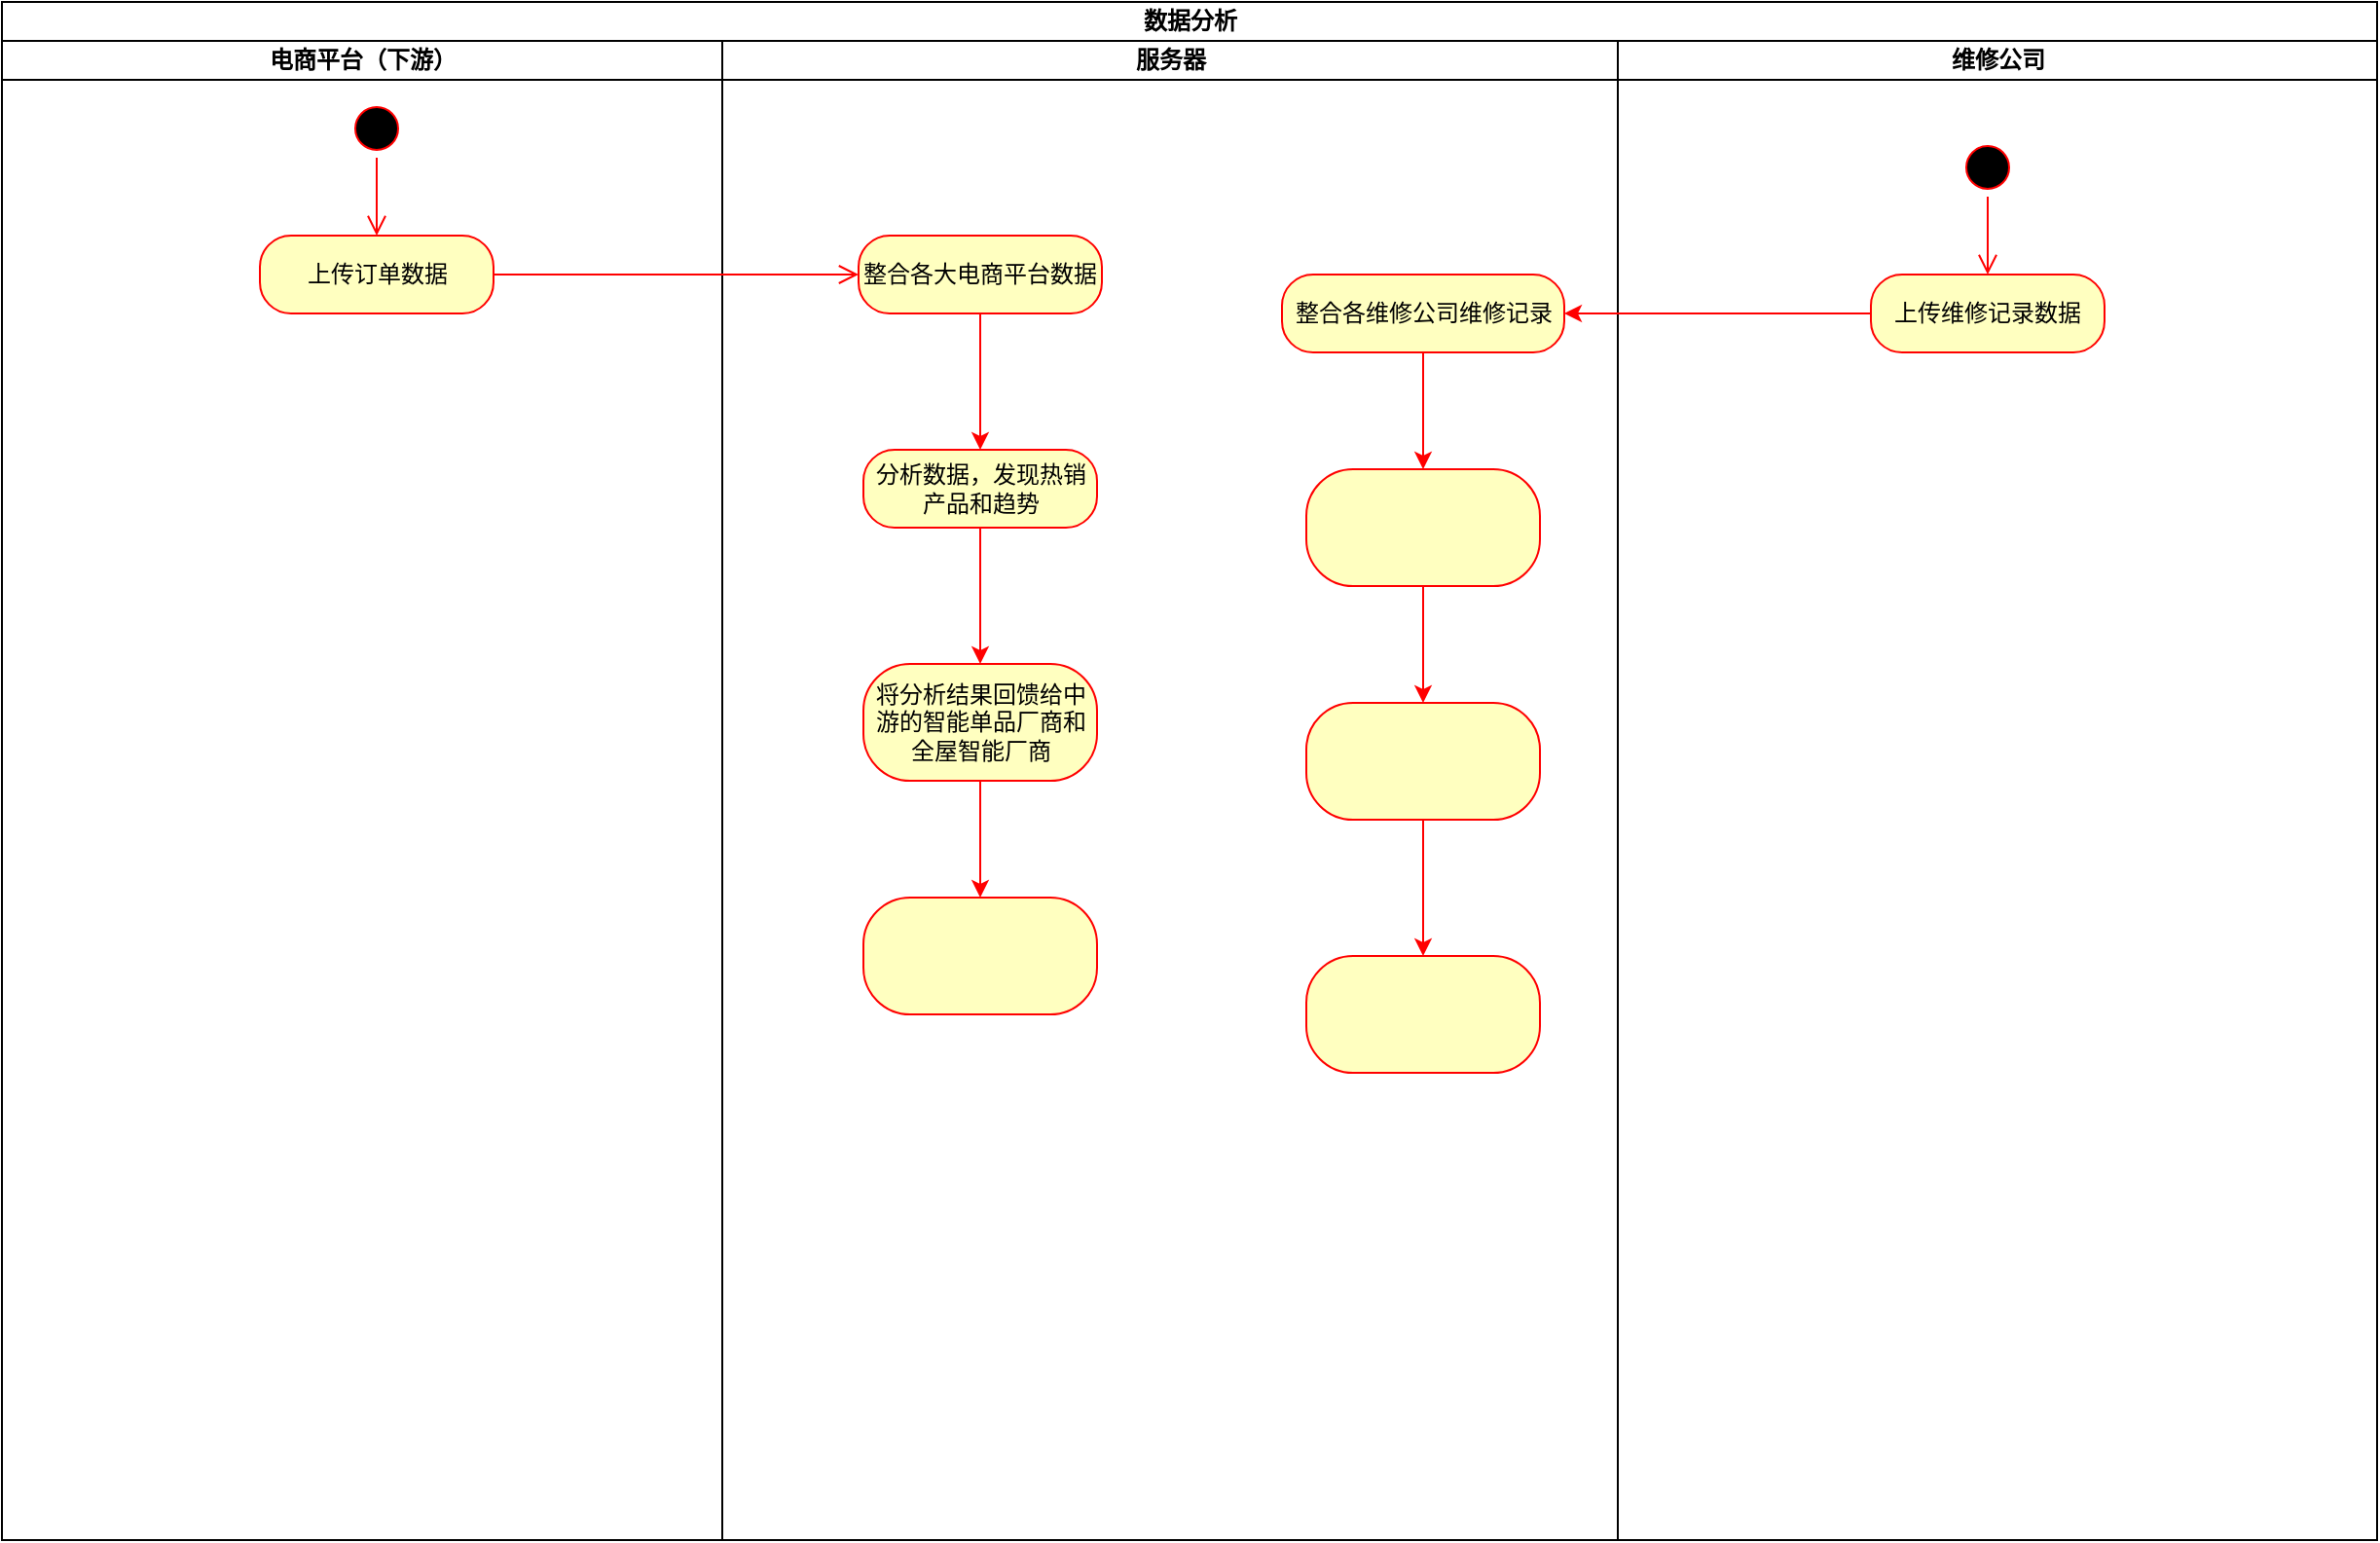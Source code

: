 <mxfile version="26.0.2">
  <diagram name="第 1 页" id="ImWzjJlC9RAwQVps99Y1">
    <mxGraphModel dx="993" dy="525" grid="1" gridSize="10" guides="1" tooltips="1" connect="1" arrows="1" fold="1" page="1" pageScale="1" pageWidth="2339" pageHeight="3300" math="0" shadow="0">
      <root>
        <mxCell id="0" />
        <mxCell id="1" parent="0" />
        <mxCell id="pnAcOrzet5XJKguN2Ss9-24" value="数据分析" style="swimlane;childLayout=stackLayout;resizeParent=1;resizeParentMax=0;startSize=20;html=1;" vertex="1" parent="1">
          <mxGeometry x="420.0" y="500" width="1220" height="790" as="geometry" />
        </mxCell>
        <mxCell id="pnAcOrzet5XJKguN2Ss9-25" value="电商平台（下游）" style="swimlane;startSize=20;html=1;" vertex="1" parent="pnAcOrzet5XJKguN2Ss9-24">
          <mxGeometry y="20" width="370" height="770" as="geometry" />
        </mxCell>
        <mxCell id="pnAcOrzet5XJKguN2Ss9-28" value="" style="ellipse;html=1;shape=startState;fillColor=#000000;strokeColor=#ff0000;" vertex="1" parent="pnAcOrzet5XJKguN2Ss9-25">
          <mxGeometry x="177.5" y="30" width="30" height="30" as="geometry" />
        </mxCell>
        <mxCell id="pnAcOrzet5XJKguN2Ss9-29" value="" style="edgeStyle=orthogonalEdgeStyle;html=1;verticalAlign=bottom;endArrow=open;endSize=8;strokeColor=#ff0000;rounded=0;entryX=0.5;entryY=0;entryDx=0;entryDy=0;" edge="1" parent="pnAcOrzet5XJKguN2Ss9-25" source="pnAcOrzet5XJKguN2Ss9-28" target="pnAcOrzet5XJKguN2Ss9-30">
          <mxGeometry relative="1" as="geometry">
            <mxPoint x="192.5" y="120" as="targetPoint" />
          </mxGeometry>
        </mxCell>
        <mxCell id="pnAcOrzet5XJKguN2Ss9-30" value="上传订单数据" style="rounded=1;whiteSpace=wrap;html=1;arcSize=40;fontColor=#000000;fillColor=#ffffc0;strokeColor=#ff0000;" vertex="1" parent="pnAcOrzet5XJKguN2Ss9-25">
          <mxGeometry x="132.5" y="100" width="120" height="40" as="geometry" />
        </mxCell>
        <mxCell id="pnAcOrzet5XJKguN2Ss9-26" value="服务器" style="swimlane;startSize=20;html=1;" vertex="1" parent="pnAcOrzet5XJKguN2Ss9-24">
          <mxGeometry x="370" y="20" width="460" height="770" as="geometry" />
        </mxCell>
        <mxCell id="pnAcOrzet5XJKguN2Ss9-45" value="" style="edgeStyle=orthogonalEdgeStyle;rounded=0;orthogonalLoop=1;jettySize=auto;html=1;strokeColor=#FF0000;" edge="1" parent="pnAcOrzet5XJKguN2Ss9-26" source="pnAcOrzet5XJKguN2Ss9-32" target="pnAcOrzet5XJKguN2Ss9-44">
          <mxGeometry relative="1" as="geometry" />
        </mxCell>
        <mxCell id="pnAcOrzet5XJKguN2Ss9-32" value="整合各大电商平台数据" style="rounded=1;whiteSpace=wrap;html=1;arcSize=40;fontColor=#000000;fillColor=#ffffc0;strokeColor=#ff0000;" vertex="1" parent="pnAcOrzet5XJKguN2Ss9-26">
          <mxGeometry x="70.0" y="100" width="125" height="40" as="geometry" />
        </mxCell>
        <mxCell id="pnAcOrzet5XJKguN2Ss9-41" value="" style="edgeStyle=orthogonalEdgeStyle;rounded=0;orthogonalLoop=1;jettySize=auto;html=1;strokeColor=#FF0000;" edge="1" parent="pnAcOrzet5XJKguN2Ss9-26" source="pnAcOrzet5XJKguN2Ss9-38" target="pnAcOrzet5XJKguN2Ss9-40">
          <mxGeometry relative="1" as="geometry" />
        </mxCell>
        <mxCell id="pnAcOrzet5XJKguN2Ss9-38" value="整合各维修公司维修记录" style="whiteSpace=wrap;html=1;fillColor=#ffffc0;strokeColor=#ff0000;fontColor=#000000;rounded=1;arcSize=40;" vertex="1" parent="pnAcOrzet5XJKguN2Ss9-26">
          <mxGeometry x="287.5" y="120" width="145" height="40" as="geometry" />
        </mxCell>
        <mxCell id="pnAcOrzet5XJKguN2Ss9-43" value="" style="edgeStyle=orthogonalEdgeStyle;rounded=0;orthogonalLoop=1;jettySize=auto;html=1;strokeColor=#FF0000;" edge="1" parent="pnAcOrzet5XJKguN2Ss9-26" source="pnAcOrzet5XJKguN2Ss9-40" target="pnAcOrzet5XJKguN2Ss9-42">
          <mxGeometry relative="1" as="geometry" />
        </mxCell>
        <mxCell id="pnAcOrzet5XJKguN2Ss9-40" value="" style="whiteSpace=wrap;html=1;fillColor=#ffffc0;strokeColor=#ff0000;fontColor=#000000;rounded=1;arcSize=40;" vertex="1" parent="pnAcOrzet5XJKguN2Ss9-26">
          <mxGeometry x="300" y="220" width="120" height="60" as="geometry" />
        </mxCell>
        <mxCell id="pnAcOrzet5XJKguN2Ss9-51" value="" style="edgeStyle=orthogonalEdgeStyle;rounded=0;orthogonalLoop=1;jettySize=auto;html=1;strokeColor=#FF0000;" edge="1" parent="pnAcOrzet5XJKguN2Ss9-26" source="pnAcOrzet5XJKguN2Ss9-42" target="pnAcOrzet5XJKguN2Ss9-50">
          <mxGeometry relative="1" as="geometry" />
        </mxCell>
        <mxCell id="pnAcOrzet5XJKguN2Ss9-42" value="" style="whiteSpace=wrap;html=1;fillColor=#ffffc0;strokeColor=#ff0000;fontColor=#000000;rounded=1;arcSize=40;" vertex="1" parent="pnAcOrzet5XJKguN2Ss9-26">
          <mxGeometry x="300" y="340" width="120" height="60" as="geometry" />
        </mxCell>
        <mxCell id="pnAcOrzet5XJKguN2Ss9-47" value="" style="edgeStyle=orthogonalEdgeStyle;rounded=0;orthogonalLoop=1;jettySize=auto;html=1;strokeColor=#FF0000;" edge="1" parent="pnAcOrzet5XJKguN2Ss9-26" source="pnAcOrzet5XJKguN2Ss9-44" target="pnAcOrzet5XJKguN2Ss9-46">
          <mxGeometry relative="1" as="geometry" />
        </mxCell>
        <mxCell id="pnAcOrzet5XJKguN2Ss9-44" value="分析数据，发现热销产品和趋势" style="whiteSpace=wrap;html=1;fillColor=#ffffc0;strokeColor=#ff0000;fontColor=#000000;rounded=1;arcSize=40;" vertex="1" parent="pnAcOrzet5XJKguN2Ss9-26">
          <mxGeometry x="72.5" y="210" width="120" height="40" as="geometry" />
        </mxCell>
        <mxCell id="pnAcOrzet5XJKguN2Ss9-49" value="" style="edgeStyle=orthogonalEdgeStyle;rounded=0;orthogonalLoop=1;jettySize=auto;html=1;strokeColor=#FF0000;" edge="1" parent="pnAcOrzet5XJKguN2Ss9-26" source="pnAcOrzet5XJKguN2Ss9-46" target="pnAcOrzet5XJKguN2Ss9-48">
          <mxGeometry relative="1" as="geometry" />
        </mxCell>
        <mxCell id="pnAcOrzet5XJKguN2Ss9-46" value="将分析结果回馈给中游的智能单品厂商和全屋智能厂商" style="whiteSpace=wrap;html=1;fillColor=#ffffc0;strokeColor=#ff0000;fontColor=#000000;rounded=1;arcSize=40;" vertex="1" parent="pnAcOrzet5XJKguN2Ss9-26">
          <mxGeometry x="72.5" y="320" width="120" height="60" as="geometry" />
        </mxCell>
        <mxCell id="pnAcOrzet5XJKguN2Ss9-48" value="" style="whiteSpace=wrap;html=1;fillColor=#ffffc0;strokeColor=#ff0000;fontColor=#000000;rounded=1;arcSize=40;" vertex="1" parent="pnAcOrzet5XJKguN2Ss9-26">
          <mxGeometry x="72.5" y="440" width="120" height="60" as="geometry" />
        </mxCell>
        <mxCell id="pnAcOrzet5XJKguN2Ss9-50" value="" style="whiteSpace=wrap;html=1;fillColor=#ffffc0;strokeColor=#ff0000;fontColor=#000000;rounded=1;arcSize=40;" vertex="1" parent="pnAcOrzet5XJKguN2Ss9-26">
          <mxGeometry x="300" y="470" width="120" height="60" as="geometry" />
        </mxCell>
        <mxCell id="pnAcOrzet5XJKguN2Ss9-27" value="维修公司" style="swimlane;startSize=20;html=1;" vertex="1" parent="pnAcOrzet5XJKguN2Ss9-24">
          <mxGeometry x="830" y="20" width="390" height="770" as="geometry" />
        </mxCell>
        <mxCell id="pnAcOrzet5XJKguN2Ss9-34" value="" style="ellipse;html=1;shape=startState;fillColor=#000000;strokeColor=#ff0000;" vertex="1" parent="pnAcOrzet5XJKguN2Ss9-27">
          <mxGeometry x="175.0" y="50" width="30" height="30" as="geometry" />
        </mxCell>
        <mxCell id="pnAcOrzet5XJKguN2Ss9-35" value="" style="edgeStyle=orthogonalEdgeStyle;html=1;verticalAlign=bottom;endArrow=open;endSize=8;strokeColor=#ff0000;rounded=0;entryX=0.5;entryY=0;entryDx=0;entryDy=0;" edge="1" parent="pnAcOrzet5XJKguN2Ss9-27" source="pnAcOrzet5XJKguN2Ss9-34" target="pnAcOrzet5XJKguN2Ss9-36">
          <mxGeometry relative="1" as="geometry">
            <mxPoint x="190.0" y="140" as="targetPoint" />
          </mxGeometry>
        </mxCell>
        <mxCell id="pnAcOrzet5XJKguN2Ss9-36" value="上传维修记录数据" style="rounded=1;whiteSpace=wrap;html=1;arcSize=40;fontColor=#000000;fillColor=#ffffc0;strokeColor=#ff0000;" vertex="1" parent="pnAcOrzet5XJKguN2Ss9-27">
          <mxGeometry x="130.0" y="120" width="120" height="40" as="geometry" />
        </mxCell>
        <mxCell id="pnAcOrzet5XJKguN2Ss9-31" value="" style="edgeStyle=orthogonalEdgeStyle;html=1;verticalAlign=bottom;endArrow=open;endSize=8;strokeColor=#ff0000;rounded=0;entryX=0;entryY=0.5;entryDx=0;entryDy=0;" edge="1" parent="pnAcOrzet5XJKguN2Ss9-24" source="pnAcOrzet5XJKguN2Ss9-30" target="pnAcOrzet5XJKguN2Ss9-32">
          <mxGeometry relative="1" as="geometry">
            <mxPoint x="420.0" y="150" as="targetPoint" />
            <Array as="points">
              <mxPoint x="380" y="140" />
              <mxPoint x="380" y="140" />
            </Array>
          </mxGeometry>
        </mxCell>
        <mxCell id="pnAcOrzet5XJKguN2Ss9-39" value="" style="edgeStyle=orthogonalEdgeStyle;rounded=0;orthogonalLoop=1;jettySize=auto;html=1;strokeColor=#FF0000;" edge="1" parent="pnAcOrzet5XJKguN2Ss9-24" source="pnAcOrzet5XJKguN2Ss9-36" target="pnAcOrzet5XJKguN2Ss9-38">
          <mxGeometry relative="1" as="geometry" />
        </mxCell>
      </root>
    </mxGraphModel>
  </diagram>
</mxfile>
